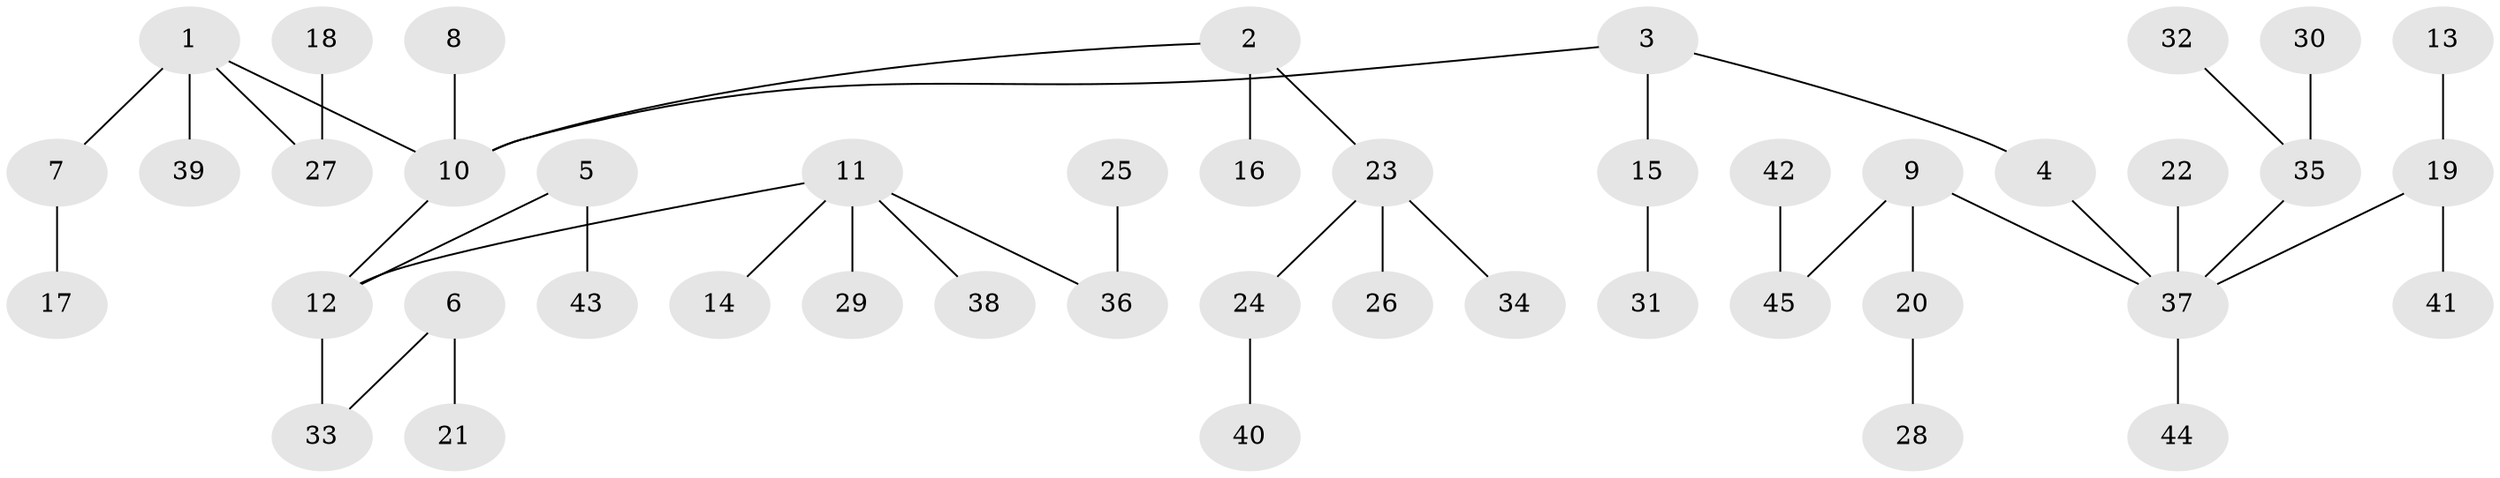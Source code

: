 // original degree distribution, {4: 0.056179775280898875, 3: 0.12359550561797752, 7: 0.011235955056179775, 2: 0.2696629213483146, 8: 0.011235955056179775, 5: 0.02247191011235955, 1: 0.4943820224719101, 6: 0.011235955056179775}
// Generated by graph-tools (version 1.1) at 2025/37/03/04/25 23:37:16]
// undirected, 45 vertices, 44 edges
graph export_dot {
  node [color=gray90,style=filled];
  1;
  2;
  3;
  4;
  5;
  6;
  7;
  8;
  9;
  10;
  11;
  12;
  13;
  14;
  15;
  16;
  17;
  18;
  19;
  20;
  21;
  22;
  23;
  24;
  25;
  26;
  27;
  28;
  29;
  30;
  31;
  32;
  33;
  34;
  35;
  36;
  37;
  38;
  39;
  40;
  41;
  42;
  43;
  44;
  45;
  1 -- 7 [weight=1.0];
  1 -- 10 [weight=1.0];
  1 -- 27 [weight=1.0];
  1 -- 39 [weight=1.0];
  2 -- 10 [weight=1.0];
  2 -- 16 [weight=1.0];
  2 -- 23 [weight=1.0];
  3 -- 4 [weight=1.0];
  3 -- 10 [weight=1.0];
  3 -- 15 [weight=1.0];
  4 -- 37 [weight=1.0];
  5 -- 12 [weight=1.0];
  5 -- 43 [weight=1.0];
  6 -- 21 [weight=1.0];
  6 -- 33 [weight=1.0];
  7 -- 17 [weight=1.0];
  8 -- 10 [weight=1.0];
  9 -- 20 [weight=1.0];
  9 -- 37 [weight=1.0];
  9 -- 45 [weight=1.0];
  10 -- 12 [weight=1.0];
  11 -- 12 [weight=1.0];
  11 -- 14 [weight=1.0];
  11 -- 29 [weight=1.0];
  11 -- 36 [weight=1.0];
  11 -- 38 [weight=1.0];
  12 -- 33 [weight=1.0];
  13 -- 19 [weight=1.0];
  15 -- 31 [weight=1.0];
  18 -- 27 [weight=1.0];
  19 -- 37 [weight=1.0];
  19 -- 41 [weight=1.0];
  20 -- 28 [weight=1.0];
  22 -- 37 [weight=1.0];
  23 -- 24 [weight=1.0];
  23 -- 26 [weight=1.0];
  23 -- 34 [weight=1.0];
  24 -- 40 [weight=1.0];
  25 -- 36 [weight=1.0];
  30 -- 35 [weight=1.0];
  32 -- 35 [weight=1.0];
  35 -- 37 [weight=1.0];
  37 -- 44 [weight=1.0];
  42 -- 45 [weight=1.0];
}

